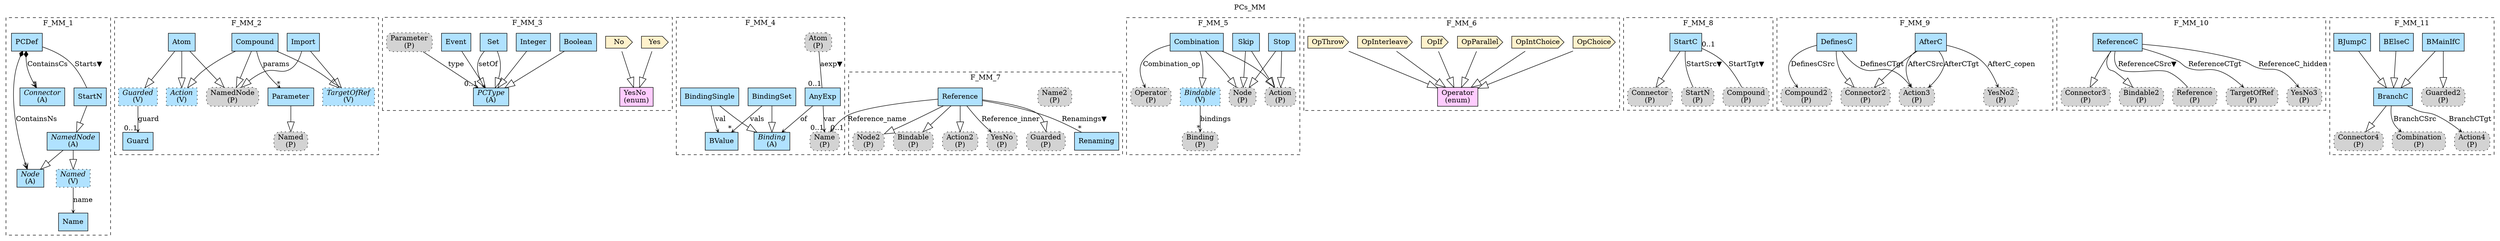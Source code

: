 digraph {graph[label=PCs_MM,labelloc=tl,labelfontsize=12];
subgraph cluster_F_MM_1{style=dashed;label=F_MM_1;
"Node"[shape=record,fillcolor=lightskyblue1,style = filled,label=<{<I>Node</I><br/>(A)}>];
"NamedNode"[shape=record,fillcolor=lightskyblue1,style = filled,label=<{<I>NamedNode</I><br/>(A)}>];
"PCDef"[shape=record,fillcolor=lightskyblue1,style = filled,label="PCDef"];
"Named"[shape=record,fillcolor=lightskyblue1,style ="filled,dotted",label=<{<I>Named</I><br/>(V)}>];
"Connector"[shape=record,fillcolor=lightskyblue1,style = filled,label=<{<I>Connector</I><br/>(A)}>];
"Name"[shape=record,fillcolor=lightskyblue1,style = filled,label="Name"];
"StartN"[shape=record,fillcolor=lightskyblue1,style = filled,label="StartN"];

"StartN"->"NamedNode"[arrowhead=onormal,arrowsize=2.0];
"NamedNode"->"Node"[arrowhead=onormal,arrowsize=2.0];
"NamedNode"->"Named"[arrowhead=onormal,arrowsize=2.0];
"Named"->"Name"[label="name",arrowhead=vee,headlabel="",arrowsize=.5];
"PCDef"->"Node"[label="ContainsNs",arrowhead=vee,arrowtail=diamond,dir=both,headlabel="*"];
"PCDef"->"Connector"[label="ContainsCs",arrowhead=vee,arrowtail=diamond,dir=both,headlabel="*"];
"PCDef"->"StartN"[label="Starts▼",dir=none,taillabel="",headlabel=""];

}
subgraph cluster_F_MM_2{style=dashed;label=F_MM_2;
"PNamedNode"[shape=box,fillcolor=lightgray,style ="rounded,filled,dotted",label=<NamedNode<br/>(P)>];
"PNamed"[shape=box,fillcolor=lightgray,style ="rounded,filled,dotted",label=<Named<br/>(P)>];
"Import"[shape=record,fillcolor=lightskyblue1,style = filled,label="Import"];
"Compound"[shape=record,fillcolor=lightskyblue1,style = filled,label="Compound"];
"Atom"[shape=record,fillcolor=lightskyblue1,style = filled,label="Atom"];
"Guard"[shape=record,fillcolor=lightskyblue1,style = filled,label="Guard"];
"Action"[shape=record,fillcolor=lightskyblue1,style ="filled,dotted",label=<{<I>Action</I><br/>(V)}>];
"TargetOfRef"[shape=record,fillcolor=lightskyblue1,style ="filled,dotted",label=<{<I>TargetOfRef</I><br/>(V)}>];
"Guarded"[shape=record,fillcolor=lightskyblue1,style ="filled,dotted",label=<{<I>Guarded</I><br/>(V)}>];
"Parameter"[shape=record,fillcolor=lightskyblue1,style = filled,label="Parameter"];

"Import"->"PNamedNode"[arrowhead=onormal,arrowsize=2.0];
"Compound"->"PNamedNode"[arrowhead=onormal,arrowsize=2.0];
"Atom"->"PNamedNode"[arrowhead=onormal,arrowsize=2.0];
"Import"->"TargetOfRef"[arrowhead=onormal,arrowsize=2.0];
"Compound"->"TargetOfRef"[arrowhead=onormal,arrowsize=2.0];
"Atom"->"Action"[arrowhead=onormal,arrowsize=2.0];
"Atom"->"Guarded"[arrowhead=onormal,arrowsize=2.0];
"Compound"->"Action"[arrowhead=onormal,arrowsize=2.0];
"Compound"->"Parameter"[label="params",arrowhead=vee,headlabel="*",arrowsize=.5];
"Guarded"->"Guard"[label="guard",arrowhead=vee,headlabel="0..1",arrowsize=.5];
"Parameter"->"PNamed"[arrowhead=onormal,arrowsize=2.0];

}


subgraph cluster_F_MM_3{style=dashed;label=F_MM_3;
"PParameter"[shape=box,fillcolor=lightgray,style ="rounded,filled,dotted",label=<Parameter<br/>(P)>];
"PCType"[shape=record,fillcolor=lightskyblue1,style = filled,label=<{<I>PCType</I><br/>(A)}>];
"YesNo"[shape=record,fillcolor="#FFCCFF",style = filled,label="YesNo\l(enum)"];
"VYes"[shape=cds,fillcolor="#FFF2CC",style = filled,label="Yes"];
"VNo"[shape=cds,fillcolor="#FFF2CC",style = filled,label="No"];
"Boolean"[shape=record,fillcolor=lightskyblue1,style = filled,label="Boolean"];
"Integer"[shape=record,fillcolor=lightskyblue1,style = filled,label="Integer"];
"Event"[shape=record,fillcolor=lightskyblue1,style = filled,label="Event"];
"Set"[shape=record,fillcolor=lightskyblue1,style = filled,label="Set"];

"VYes"->"YesNo"[arrowhead=onormal,arrowsize=2.0];
"VNo"->"YesNo"[arrowhead=onormal,arrowsize=2.0];
"Boolean"->"PCType"[arrowhead=onormal,arrowsize=2.0];
"Integer"->"PCType"[arrowhead=onormal,arrowsize=2.0];
"Event"->"PCType"[arrowhead=onormal,arrowsize=2.0];
"Set"->"PCType"[arrowhead=onormal,arrowsize=2.0];
"Set"->"PCType"[label="setOf",arrowhead=vee,headlabel="",arrowsize=.5];
"PParameter"->"PCType"[label="type",arrowhead=vee,headlabel="0..1",arrowsize=.5];

}

subgraph cluster_F_MM_4{style=dashed;label=F_MM_4;
"PAtom"[shape=box,fillcolor=lightgray,style ="rounded,filled,dotted",label=<Atom<br/>(P)>];
"PName"[shape=box,fillcolor=lightgray,style ="rounded,filled,dotted",label=<Name<br/>(P)>];
"AnyExp"[shape=record,fillcolor=lightskyblue1,style = filled,label="AnyExp"];
"Binding"[shape=record,fillcolor=lightskyblue1,style = filled,label=<{<I>Binding</I><br/>(A)}>];
"BindingSet"[shape=record,fillcolor=lightskyblue1,style = filled,label="BindingSet"];
"BindingSingle"[shape=record,fillcolor=lightskyblue1,style = filled,label="BindingSingle"];
"BValue"[shape=record,fillcolor=lightskyblue1,style = filled,label="BValue"];

"BindingSet"->"Binding"[arrowhead=onormal,arrowsize=2.0];
"BindingSingle"->"Binding"[arrowhead=onormal,arrowsize=2.0];
"PAtom"->"AnyExp"[label="aexp▼",dir=none,taillabel="",headlabel="0..1"];
"AnyExp"->"PName"[label="var",arrowhead=vee,headlabel="0..1",arrowsize=.5];
"AnyExp"->"Binding"[label="of",arrowhead=vee,headlabel="",arrowsize=.5];
"BindingSet"->"BValue"[label="vals",arrowhead=vee,headlabel="*",arrowsize=.5];
"BindingSingle"->"BValue"[label="val",arrowhead=vee,headlabel="",arrowsize=.5];

}


subgraph cluster_F_MM_5{style=dashed;label=F_MM_5;
"PNode"[shape=box,fillcolor=lightgray,style ="rounded,filled,dotted",label=<Node<br/>(P)>];
"PBinding"[shape=box,fillcolor=lightgray,style ="rounded,filled,dotted",label=<Binding<br/>(P)>];
"PAction"[shape=box,fillcolor=lightgray,style ="rounded,filled,dotted",label=<Action<br/>(P)>];
"POperator"[shape=box,fillcolor=lightgray,style ="rounded,filled,dotted",label=<Operator<br/>(P)>];
"Stop"[shape=record,fillcolor=lightskyblue1,style = filled,label="Stop"];
"Skip"[shape=record,fillcolor=lightskyblue1,style = filled,label="Skip"];
"Combination"[shape=record,fillcolor=lightskyblue1,style = filled,label="Combination"];
"Bindable"[shape=record,fillcolor=lightskyblue1,style ="filled,dotted",label=<{<I>Bindable</I><br/>(V)}>];

"Stop"->"PNode"[arrowhead=onormal,arrowsize=2.0];
"Skip"->"PNode"[arrowhead=onormal,arrowsize=2.0];
"Combination"->"PNode"[arrowhead=onormal,arrowsize=2.0];
"Combination"->"Bindable"[arrowhead=onormal,arrowsize=2.0];
"Stop"->"PAction"[arrowhead=onormal,arrowsize=2.0];
"Skip"->"PAction"[arrowhead=onormal,arrowsize=2.0];
"Combination"->"PAction"[arrowhead=onormal,arrowsize=2.0];
"Combination"->"POperator"[label="Combination_op",arrowhead=vee,headlabel="",arrowsize=.5];
"Bindable"->"PBinding"[label="bindings",arrowhead=vee,headlabel="*",arrowsize=.5];

}




subgraph cluster_F_MM_6{style=dashed;label=F_MM_6;
"Operator"[shape=record,fillcolor="#FFCCFF",style = filled,label="Operator\l(enum)"];
"VOpChoice"[shape=cds,fillcolor="#FFF2CC",style = filled,label="OpChoice"];
"VOpIntChoice"[shape=cds,fillcolor="#FFF2CC",style = filled,label="OpIntChoice"];
"VOpParallel"[shape=cds,fillcolor="#FFF2CC",style = filled,label="OpParallel"];
"VOpIf"[shape=cds,fillcolor="#FFF2CC",style = filled,label="OpIf"];
"VOpInterleave"[shape=cds,fillcolor="#FFF2CC",style = filled,label="OpInterleave"];
"VOpThrow"[shape=cds,fillcolor="#FFF2CC",style = filled,label="OpThrow"];

"VOpChoice"->"Operator"[arrowhead=onormal,arrowsize=2.0];
"VOpIntChoice"->"Operator"[arrowhead=onormal,arrowsize=2.0];
"VOpParallel"->"Operator"[arrowhead=onormal,arrowsize=2.0];
"VOpIf"->"Operator"[arrowhead=onormal,arrowsize=2.0];
"VOpInterleave"->"Operator"[arrowhead=onormal,arrowsize=2.0];
"VOpThrow"->"Operator"[arrowhead=onormal,arrowsize=2.0];

}
subgraph cluster_F_MM_7{style=dashed;label=F_MM_7;
"PNode2"[shape=box,fillcolor=lightgray,style ="rounded,filled,dotted",label=<Node2<br/>(P)>];
"PBindable"[shape=box,fillcolor=lightgray,style ="rounded,filled,dotted",label=<Bindable<br/>(P)>];
"PAction2"[shape=box,fillcolor=lightgray,style ="rounded,filled,dotted",label=<Action2<br/>(P)>];
"PName2"[shape=box,fillcolor=lightgray,style ="rounded,filled,dotted",label=<Name2<br/>(P)>];
"PYesNo"[shape=box,fillcolor=lightgray,style ="rounded,filled,dotted",label=<YesNo<br/>(P)>];
"PGuarded"[shape=box,fillcolor=lightgray,style ="rounded,filled,dotted",label=<Guarded<br/>(P)>];
"Reference"[shape=record,fillcolor=lightskyblue1,style = filled,label="Reference"];
"Renaming"[shape=record,fillcolor=lightskyblue1,style = filled,label="Renaming"];

"Reference"->"PNode2"[arrowhead=onormal,arrowsize=2.0];
"Reference"->"PBindable"[arrowhead=onormal,arrowsize=2.0];
"Reference"->"PAction2"[arrowhead=onormal,arrowsize=2.0];
"Reference"->"PGuarded"[arrowhead=onormal,arrowsize=2.0];
"Reference"->"PName"[label="Reference_name",arrowhead=vee,headlabel="0..1",arrowsize=.5];
"Reference"->"PYesNo"[label="Reference_inner",arrowhead=vee,headlabel="",arrowsize=.5];
"Reference"->"Renaming"[label="Renamings▼",dir=none,taillabel="",headlabel="*"];

}






subgraph cluster_F_MM_8{style=dashed;label=F_MM_8;
"PConnector"[shape=box,fillcolor=lightgray,style ="rounded,filled,dotted",label=<Connector<br/>(P)>];
"StartC"[shape=record,fillcolor=lightskyblue1,style = filled,label="StartC"];
"PStartN"[shape=box,fillcolor=lightgray,style ="rounded,filled,dotted",label=<StartN<br/>(P)>];
"PCompound"[shape=box,fillcolor=lightgray,style ="rounded,filled,dotted",label=<Compound<br/>(P)>];

"StartC"->"PConnector"[arrowhead=onormal,arrowsize=2.0];
"StartC"->"PStartN"[label="StartSrc▼",dir=none,taillabel="",headlabel=""];
"StartC"->"PCompound"[label="StartTgt▼",dir=none,taillabel="0..1",headlabel=""];

}



subgraph cluster_F_MM_9{style=dashed;label=F_MM_9;
"PConnector2"[shape=box,fillcolor=lightgray,style ="rounded,filled,dotted",label=<Connector2<br/>(P)>];
"AfterC"[shape=record,fillcolor=lightskyblue1,style = filled,label="AfterC"];
"DefinesC"[shape=record,fillcolor=lightskyblue1,style = filled,label="DefinesC"];
"PAction3"[shape=box,fillcolor=lightgray,style ="rounded,filled,dotted",label=<Action3<br/>(P)>];
"PCompound2"[shape=box,fillcolor=lightgray,style ="rounded,filled,dotted",label=<Compound2<br/>(P)>];
"PYesNo2"[shape=box,fillcolor=lightgray,style ="rounded,filled,dotted",label=<YesNo2<br/>(P)>];

"AfterC"->"PConnector2"[arrowhead=onormal,arrowsize=2.0];
"DefinesC"->"PConnector2"[arrowhead=onormal,arrowsize=2.0];
"AfterC"->"PAction3"[label="AfterCSrc",arrowhead=vee,headlabel="",arrowsize=.5];
"AfterC"->"PAction3"[label="AfterCTgt",arrowhead=vee,headlabel="",arrowsize=.5];
"DefinesC"->"PAction3"[label="DefinesCTgt",arrowhead=vee,headlabel="",arrowsize=.5];
"DefinesC"->"PCompound2"[label="DefinesCSrc",arrowhead=vee,headlabel="",arrowsize=.5];
"AfterC"->"PYesNo2"[label="AfterC_copen",arrowhead=vee,headlabel="",arrowsize=.5];

}




subgraph cluster_F_MM_10{style=dashed;label=F_MM_10;
"ReferenceC"[shape=record,fillcolor=lightskyblue1,style = filled,label="ReferenceC"];
"PConnector3"[shape=box,fillcolor=lightgray,style ="rounded,filled,dotted",label=<Connector3<br/>(P)>];
"PBindable2"[shape=box,fillcolor=lightgray,style ="rounded,filled,dotted",label=<Bindable2<br/>(P)>];
"PReference"[shape=box,fillcolor=lightgray,style ="rounded,filled,dotted",label=<Reference<br/>(P)>];
"PTargetOfRef"[shape=box,fillcolor=lightgray,style ="rounded,filled,dotted",label=<TargetOfRef<br/>(P)>];
"PYesNo3"[shape=box,fillcolor=lightgray,style ="rounded,filled,dotted",label=<YesNo3<br/>(P)>];

"ReferenceC"->"PConnector3"[arrowhead=onormal,arrowsize=2.0];
"ReferenceC"->"PBindable2"[arrowhead=onormal,arrowsize=2.0];
"ReferenceC"->"PReference"[label="ReferenceCSrc▼",dir=none,taillabel="",headlabel=""];
"ReferenceC"->"PTargetOfRef"[label="ReferenceCTgt",arrowhead=vee,headlabel="",arrowsize=.5];
"ReferenceC"->"PYesNo3"[label="ReferenceC_hidden",arrowhead=vee,headlabel="",arrowsize=.5];

}





subgraph cluster_F_MM_11{style=dashed;label=F_MM_11;
"PConnector4"[shape=box,fillcolor=lightgray,style ="rounded,filled,dotted",label=<Connector4<br/>(P)>];
"PCombination"[shape=box,fillcolor=lightgray,style ="rounded,filled,dotted",label=<Combination<br/>(P)>];
"PAction4"[shape=box,fillcolor=lightgray,style ="rounded,filled,dotted",label=<Action4<br/>(P)>];
"PGuarded2"[shape=box,fillcolor=lightgray,style ="rounded,filled,dotted",label=<Guarded2<br/>(P)>];
"BMainIfC"[shape=record,fillcolor=lightskyblue1,style = filled,label="BMainIfC"];
"BElseC"[shape=record,fillcolor=lightskyblue1,style = filled,label="BElseC"];
"BJumpC"[shape=record,fillcolor=lightskyblue1,style = filled,label="BJumpC"];
"BranchC"[shape=record,fillcolor=lightskyblue1,style = filled,label="BranchC"];

"BMainIfC"->"BranchC"[arrowhead=onormal,arrowsize=2.0];
"BMainIfC"->"PGuarded2"[arrowhead=onormal,arrowsize=2.0];
"BElseC"->"BranchC"[arrowhead=onormal,arrowsize=2.0];
"BJumpC"->"BranchC"[arrowhead=onormal,arrowsize=2.0];
"BranchC"->"PConnector4"[arrowhead=onormal,arrowsize=2.0];
"BranchC"->"PCombination"[label="BranchCSrc",arrowhead=vee,headlabel="",arrowsize=.5];
"BranchC"->"PAction4"[label="BranchCTgt",arrowhead=vee,headlabel="",arrowsize=.5];

}




}